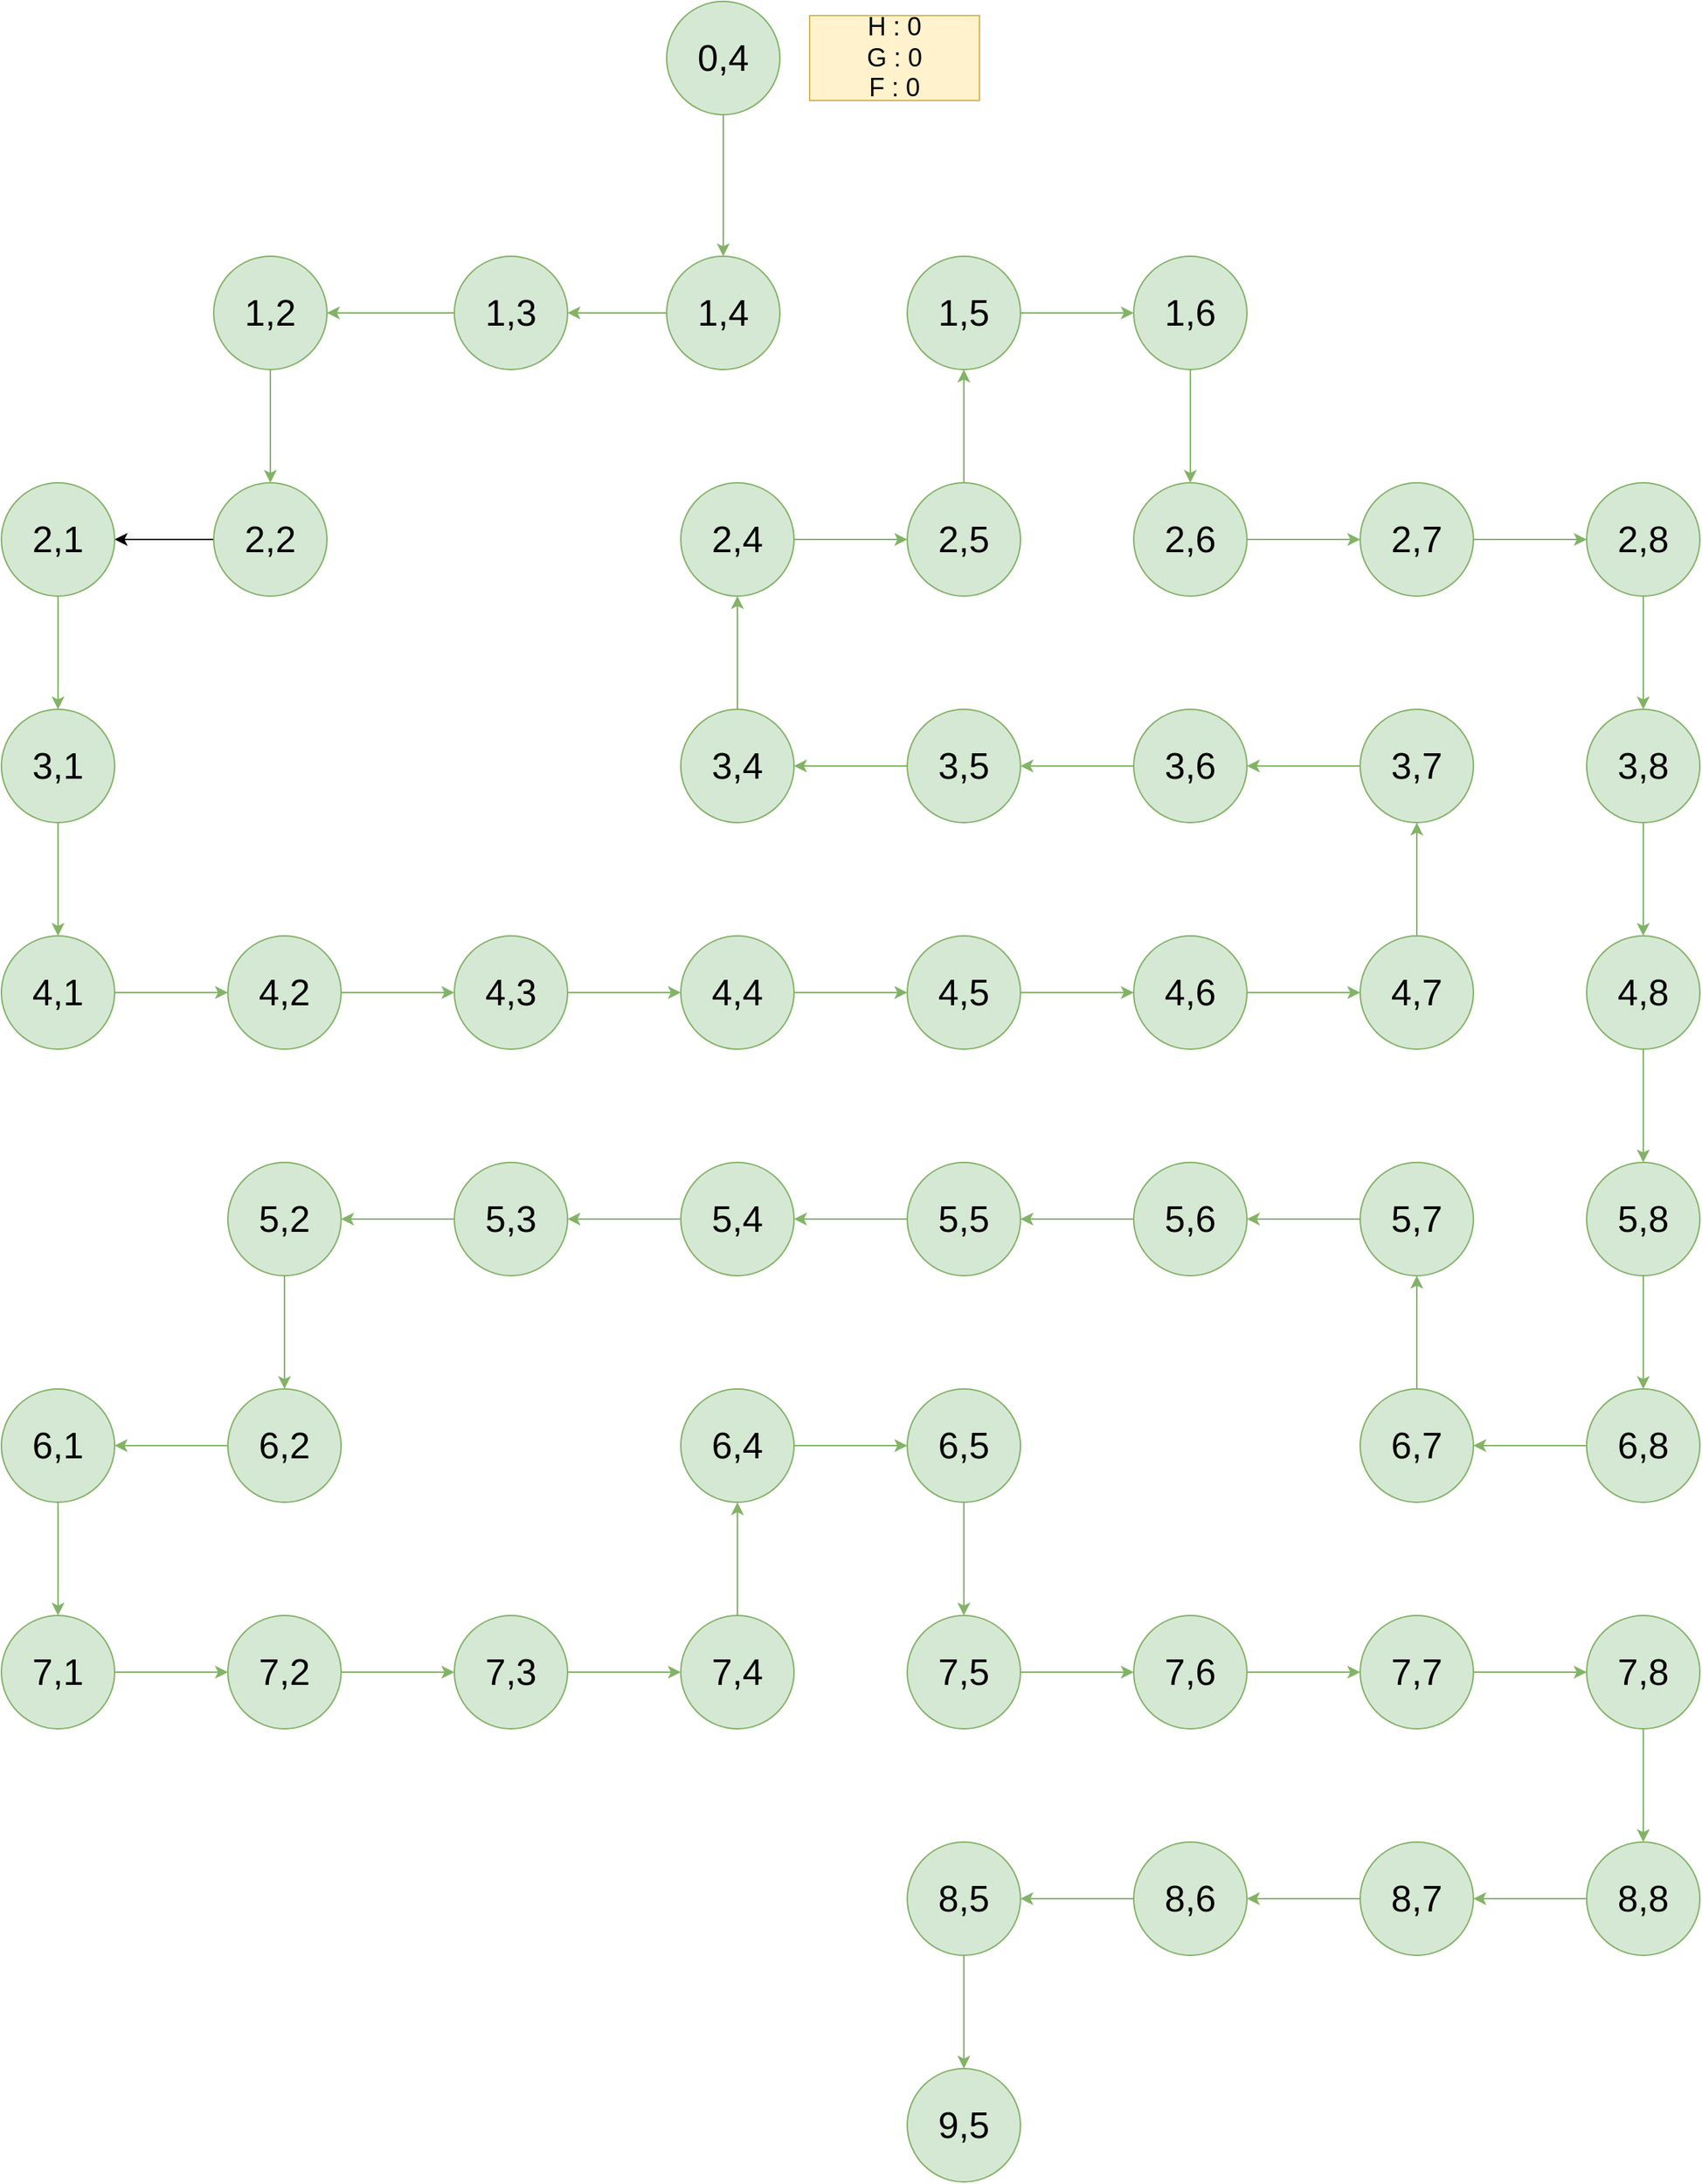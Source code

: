 <mxfile version="14.1.8" type="github"><diagram id="MVUu51VwT4jV0AyOeZ-b" name="Page-1"><mxGraphModel dx="2131" dy="744" grid="1" gridSize="10" guides="1" tooltips="1" connect="1" arrows="1" fold="1" page="1" pageScale="1" pageWidth="850" pageHeight="1100" math="0" shadow="0"><root><mxCell id="0"/><mxCell id="1" parent="0"/><mxCell id="xHh-u5cGhZwRa_CF-wc9-7" value="" style="edgeStyle=orthogonalEdgeStyle;rounded=0;orthogonalLoop=1;jettySize=auto;html=1;fillColor=#d5e8d4;strokeColor=#82b366;" edge="1" parent="1" source="xHh-u5cGhZwRa_CF-wc9-5" target="xHh-u5cGhZwRa_CF-wc9-6"><mxGeometry relative="1" as="geometry"/></mxCell><mxCell id="xHh-u5cGhZwRa_CF-wc9-5" value="&lt;font style=&quot;font-size: 26px&quot;&gt;0,4&lt;/font&gt;" style="ellipse;whiteSpace=wrap;html=1;aspect=fixed;fillColor=#d5e8d4;strokeColor=#82b366;" vertex="1" parent="1"><mxGeometry x="330" y="290" width="80" height="80" as="geometry"/></mxCell><mxCell id="xHh-u5cGhZwRa_CF-wc9-9" value="" style="edgeStyle=orthogonalEdgeStyle;rounded=0;orthogonalLoop=1;jettySize=auto;html=1;fillColor=#d5e8d4;strokeColor=#82b366;" edge="1" parent="1" source="xHh-u5cGhZwRa_CF-wc9-6" target="xHh-u5cGhZwRa_CF-wc9-8"><mxGeometry relative="1" as="geometry"/></mxCell><mxCell id="xHh-u5cGhZwRa_CF-wc9-6" value="&lt;font style=&quot;font-size: 26px&quot;&gt;1,4&lt;/font&gt;" style="ellipse;whiteSpace=wrap;html=1;aspect=fixed;fillColor=#d5e8d4;strokeColor=#82b366;" vertex="1" parent="1"><mxGeometry x="330" y="470" width="80" height="80" as="geometry"/></mxCell><mxCell id="xHh-u5cGhZwRa_CF-wc9-11" value="" style="edgeStyle=orthogonalEdgeStyle;rounded=0;orthogonalLoop=1;jettySize=auto;html=1;fillColor=#d5e8d4;strokeColor=#82b366;" edge="1" parent="1" source="xHh-u5cGhZwRa_CF-wc9-8" target="xHh-u5cGhZwRa_CF-wc9-10"><mxGeometry relative="1" as="geometry"/></mxCell><mxCell id="xHh-u5cGhZwRa_CF-wc9-8" value="&lt;font style=&quot;font-size: 26px&quot;&gt;1,3&lt;/font&gt;" style="ellipse;whiteSpace=wrap;html=1;aspect=fixed;fillColor=#d5e8d4;strokeColor=#82b366;" vertex="1" parent="1"><mxGeometry x="180" y="470" width="80" height="80" as="geometry"/></mxCell><mxCell id="xHh-u5cGhZwRa_CF-wc9-13" value="" style="edgeStyle=orthogonalEdgeStyle;rounded=0;orthogonalLoop=1;jettySize=auto;html=1;fillColor=#d5e8d4;strokeColor=#82b366;" edge="1" parent="1" source="xHh-u5cGhZwRa_CF-wc9-10" target="xHh-u5cGhZwRa_CF-wc9-12"><mxGeometry relative="1" as="geometry"/></mxCell><mxCell id="xHh-u5cGhZwRa_CF-wc9-10" value="&lt;font style=&quot;font-size: 26px&quot;&gt;1,2&lt;/font&gt;" style="ellipse;whiteSpace=wrap;html=1;aspect=fixed;fillColor=#d5e8d4;strokeColor=#82b366;" vertex="1" parent="1"><mxGeometry x="10" y="470" width="80" height="80" as="geometry"/></mxCell><mxCell id="xHh-u5cGhZwRa_CF-wc9-117" value="" style="edgeStyle=orthogonalEdgeStyle;rounded=0;orthogonalLoop=1;jettySize=auto;html=1;" edge="1" parent="1" source="xHh-u5cGhZwRa_CF-wc9-12" target="xHh-u5cGhZwRa_CF-wc9-17"><mxGeometry relative="1" as="geometry"/></mxCell><mxCell id="xHh-u5cGhZwRa_CF-wc9-12" value="&lt;font style=&quot;font-size: 26px&quot;&gt;2,2&lt;/font&gt;" style="ellipse;whiteSpace=wrap;html=1;aspect=fixed;fillColor=#d5e8d4;strokeColor=#82b366;" vertex="1" parent="1"><mxGeometry x="10" y="630" width="80" height="80" as="geometry"/></mxCell><mxCell id="xHh-u5cGhZwRa_CF-wc9-20" value="" style="edgeStyle=orthogonalEdgeStyle;rounded=0;orthogonalLoop=1;jettySize=auto;html=1;fillColor=#d5e8d4;strokeColor=#82b366;" edge="1" parent="1" source="xHh-u5cGhZwRa_CF-wc9-17" target="xHh-u5cGhZwRa_CF-wc9-19"><mxGeometry relative="1" as="geometry"/></mxCell><mxCell id="xHh-u5cGhZwRa_CF-wc9-17" value="&lt;font style=&quot;font-size: 26px&quot;&gt;2,1&lt;/font&gt;" style="ellipse;whiteSpace=wrap;html=1;aspect=fixed;fillColor=#d5e8d4;strokeColor=#82b366;" vertex="1" parent="1"><mxGeometry x="-140" y="630" width="80" height="80" as="geometry"/></mxCell><mxCell id="xHh-u5cGhZwRa_CF-wc9-22" value="" style="edgeStyle=orthogonalEdgeStyle;rounded=0;orthogonalLoop=1;jettySize=auto;html=1;fillColor=#d5e8d4;strokeColor=#82b366;" edge="1" parent="1" source="xHh-u5cGhZwRa_CF-wc9-19" target="xHh-u5cGhZwRa_CF-wc9-21"><mxGeometry relative="1" as="geometry"/></mxCell><mxCell id="xHh-u5cGhZwRa_CF-wc9-19" value="&lt;font style=&quot;font-size: 26px&quot;&gt;3,1&lt;/font&gt;" style="ellipse;whiteSpace=wrap;html=1;aspect=fixed;fillColor=#d5e8d4;strokeColor=#82b366;" vertex="1" parent="1"><mxGeometry x="-140" y="790" width="80" height="80" as="geometry"/></mxCell><mxCell id="xHh-u5cGhZwRa_CF-wc9-24" value="" style="edgeStyle=orthogonalEdgeStyle;rounded=0;orthogonalLoop=1;jettySize=auto;html=1;fillColor=#d5e8d4;strokeColor=#82b366;" edge="1" parent="1" source="xHh-u5cGhZwRa_CF-wc9-21" target="xHh-u5cGhZwRa_CF-wc9-23"><mxGeometry relative="1" as="geometry"/></mxCell><mxCell id="xHh-u5cGhZwRa_CF-wc9-21" value="&lt;font style=&quot;font-size: 26px&quot;&gt;4,1&lt;/font&gt;" style="ellipse;whiteSpace=wrap;html=1;aspect=fixed;fillColor=#d5e8d4;strokeColor=#82b366;" vertex="1" parent="1"><mxGeometry x="-140" y="950" width="80" height="80" as="geometry"/></mxCell><mxCell id="xHh-u5cGhZwRa_CF-wc9-26" value="" style="edgeStyle=orthogonalEdgeStyle;rounded=0;orthogonalLoop=1;jettySize=auto;html=1;fillColor=#d5e8d4;strokeColor=#82b366;" edge="1" parent="1" source="xHh-u5cGhZwRa_CF-wc9-23" target="xHh-u5cGhZwRa_CF-wc9-25"><mxGeometry relative="1" as="geometry"/></mxCell><mxCell id="xHh-u5cGhZwRa_CF-wc9-23" value="&lt;font style=&quot;font-size: 26px&quot;&gt;4,2&lt;/font&gt;" style="ellipse;whiteSpace=wrap;html=1;aspect=fixed;fillColor=#d5e8d4;strokeColor=#82b366;" vertex="1" parent="1"><mxGeometry x="20" y="950" width="80" height="80" as="geometry"/></mxCell><mxCell id="xHh-u5cGhZwRa_CF-wc9-28" value="" style="edgeStyle=orthogonalEdgeStyle;rounded=0;orthogonalLoop=1;jettySize=auto;html=1;fillColor=#d5e8d4;strokeColor=#82b366;" edge="1" parent="1" source="xHh-u5cGhZwRa_CF-wc9-25" target="xHh-u5cGhZwRa_CF-wc9-27"><mxGeometry relative="1" as="geometry"/></mxCell><mxCell id="xHh-u5cGhZwRa_CF-wc9-25" value="&lt;font style=&quot;font-size: 26px&quot;&gt;4,3&lt;/font&gt;" style="ellipse;whiteSpace=wrap;html=1;aspect=fixed;fillColor=#d5e8d4;strokeColor=#82b366;" vertex="1" parent="1"><mxGeometry x="180" y="950" width="80" height="80" as="geometry"/></mxCell><mxCell id="xHh-u5cGhZwRa_CF-wc9-30" value="" style="edgeStyle=orthogonalEdgeStyle;rounded=0;orthogonalLoop=1;jettySize=auto;html=1;fillColor=#d5e8d4;strokeColor=#82b366;" edge="1" parent="1" source="xHh-u5cGhZwRa_CF-wc9-27" target="xHh-u5cGhZwRa_CF-wc9-29"><mxGeometry relative="1" as="geometry"/></mxCell><mxCell id="xHh-u5cGhZwRa_CF-wc9-27" value="&lt;font style=&quot;font-size: 26px&quot;&gt;4,4&lt;/font&gt;" style="ellipse;whiteSpace=wrap;html=1;aspect=fixed;fillColor=#d5e8d4;strokeColor=#82b366;" vertex="1" parent="1"><mxGeometry x="340" y="950" width="80" height="80" as="geometry"/></mxCell><mxCell id="xHh-u5cGhZwRa_CF-wc9-32" value="" style="edgeStyle=orthogonalEdgeStyle;rounded=0;orthogonalLoop=1;jettySize=auto;html=1;fillColor=#d5e8d4;strokeColor=#82b366;" edge="1" parent="1" source="xHh-u5cGhZwRa_CF-wc9-29" target="xHh-u5cGhZwRa_CF-wc9-31"><mxGeometry relative="1" as="geometry"/></mxCell><mxCell id="xHh-u5cGhZwRa_CF-wc9-29" value="&lt;span style=&quot;font-size: 26px&quot;&gt;4,5&lt;/span&gt;" style="ellipse;whiteSpace=wrap;html=1;aspect=fixed;fillColor=#d5e8d4;strokeColor=#82b366;" vertex="1" parent="1"><mxGeometry x="500" y="950" width="80" height="80" as="geometry"/></mxCell><mxCell id="xHh-u5cGhZwRa_CF-wc9-34" value="" style="edgeStyle=orthogonalEdgeStyle;rounded=0;orthogonalLoop=1;jettySize=auto;html=1;fillColor=#d5e8d4;strokeColor=#82b366;" edge="1" parent="1" source="xHh-u5cGhZwRa_CF-wc9-31" target="xHh-u5cGhZwRa_CF-wc9-33"><mxGeometry relative="1" as="geometry"/></mxCell><mxCell id="xHh-u5cGhZwRa_CF-wc9-31" value="&lt;font style=&quot;font-size: 26px&quot;&gt;4,6&lt;/font&gt;" style="ellipse;whiteSpace=wrap;html=1;aspect=fixed;fillColor=#d5e8d4;strokeColor=#82b366;" vertex="1" parent="1"><mxGeometry x="660" y="950" width="80" height="80" as="geometry"/></mxCell><mxCell id="xHh-u5cGhZwRa_CF-wc9-36" value="" style="edgeStyle=orthogonalEdgeStyle;rounded=0;orthogonalLoop=1;jettySize=auto;html=1;fillColor=#d5e8d4;strokeColor=#82b366;" edge="1" parent="1" source="xHh-u5cGhZwRa_CF-wc9-33" target="xHh-u5cGhZwRa_CF-wc9-35"><mxGeometry relative="1" as="geometry"/></mxCell><mxCell id="xHh-u5cGhZwRa_CF-wc9-33" value="&lt;font style=&quot;font-size: 26px&quot;&gt;4,7&lt;/font&gt;" style="ellipse;whiteSpace=wrap;html=1;aspect=fixed;fillColor=#d5e8d4;strokeColor=#82b366;" vertex="1" parent="1"><mxGeometry x="820" y="950" width="80" height="80" as="geometry"/></mxCell><mxCell id="xHh-u5cGhZwRa_CF-wc9-38" value="" style="edgeStyle=orthogonalEdgeStyle;rounded=0;orthogonalLoop=1;jettySize=auto;html=1;fillColor=#d5e8d4;strokeColor=#82b366;" edge="1" parent="1" source="xHh-u5cGhZwRa_CF-wc9-35" target="xHh-u5cGhZwRa_CF-wc9-37"><mxGeometry relative="1" as="geometry"/></mxCell><mxCell id="xHh-u5cGhZwRa_CF-wc9-35" value="&lt;font style=&quot;font-size: 26px&quot;&gt;3,7&lt;/font&gt;" style="ellipse;whiteSpace=wrap;html=1;aspect=fixed;fillColor=#d5e8d4;strokeColor=#82b366;" vertex="1" parent="1"><mxGeometry x="820" y="790" width="80" height="80" as="geometry"/></mxCell><mxCell id="xHh-u5cGhZwRa_CF-wc9-40" value="" style="edgeStyle=orthogonalEdgeStyle;rounded=0;orthogonalLoop=1;jettySize=auto;html=1;fillColor=#d5e8d4;strokeColor=#82b366;" edge="1" parent="1" source="xHh-u5cGhZwRa_CF-wc9-37" target="xHh-u5cGhZwRa_CF-wc9-39"><mxGeometry relative="1" as="geometry"/></mxCell><mxCell id="xHh-u5cGhZwRa_CF-wc9-37" value="&lt;font style=&quot;font-size: 26px&quot;&gt;3,6&lt;/font&gt;" style="ellipse;whiteSpace=wrap;html=1;aspect=fixed;fillColor=#d5e8d4;strokeColor=#82b366;" vertex="1" parent="1"><mxGeometry x="660" y="790" width="80" height="80" as="geometry"/></mxCell><mxCell id="xHh-u5cGhZwRa_CF-wc9-42" value="" style="edgeStyle=orthogonalEdgeStyle;rounded=0;orthogonalLoop=1;jettySize=auto;html=1;fillColor=#d5e8d4;strokeColor=#82b366;" edge="1" parent="1" source="xHh-u5cGhZwRa_CF-wc9-39" target="xHh-u5cGhZwRa_CF-wc9-41"><mxGeometry relative="1" as="geometry"/></mxCell><mxCell id="xHh-u5cGhZwRa_CF-wc9-39" value="&lt;font style=&quot;font-size: 26px&quot;&gt;3,5&lt;/font&gt;" style="ellipse;whiteSpace=wrap;html=1;aspect=fixed;fillColor=#d5e8d4;strokeColor=#82b366;" vertex="1" parent="1"><mxGeometry x="500" y="790" width="80" height="80" as="geometry"/></mxCell><mxCell id="xHh-u5cGhZwRa_CF-wc9-44" value="" style="edgeStyle=orthogonalEdgeStyle;rounded=0;orthogonalLoop=1;jettySize=auto;html=1;fillColor=#d5e8d4;strokeColor=#82b366;" edge="1" parent="1" source="xHh-u5cGhZwRa_CF-wc9-41" target="xHh-u5cGhZwRa_CF-wc9-43"><mxGeometry relative="1" as="geometry"/></mxCell><mxCell id="xHh-u5cGhZwRa_CF-wc9-41" value="&lt;font style=&quot;font-size: 26px&quot;&gt;3,4&lt;/font&gt;" style="ellipse;whiteSpace=wrap;html=1;aspect=fixed;fillColor=#d5e8d4;strokeColor=#82b366;" vertex="1" parent="1"><mxGeometry x="340" y="790" width="80" height="80" as="geometry"/></mxCell><mxCell id="xHh-u5cGhZwRa_CF-wc9-46" value="" style="edgeStyle=orthogonalEdgeStyle;rounded=0;orthogonalLoop=1;jettySize=auto;html=1;fillColor=#d5e8d4;strokeColor=#82b366;" edge="1" parent="1" source="xHh-u5cGhZwRa_CF-wc9-43" target="xHh-u5cGhZwRa_CF-wc9-45"><mxGeometry relative="1" as="geometry"/></mxCell><mxCell id="xHh-u5cGhZwRa_CF-wc9-43" value="&lt;font style=&quot;font-size: 26px&quot;&gt;2,4&lt;/font&gt;" style="ellipse;whiteSpace=wrap;html=1;aspect=fixed;fillColor=#d5e8d4;strokeColor=#82b366;" vertex="1" parent="1"><mxGeometry x="340" y="630" width="80" height="80" as="geometry"/></mxCell><mxCell id="xHh-u5cGhZwRa_CF-wc9-48" value="" style="edgeStyle=orthogonalEdgeStyle;rounded=0;orthogonalLoop=1;jettySize=auto;html=1;fillColor=#d5e8d4;strokeColor=#82b366;" edge="1" parent="1" source="xHh-u5cGhZwRa_CF-wc9-45" target="xHh-u5cGhZwRa_CF-wc9-47"><mxGeometry relative="1" as="geometry"/></mxCell><mxCell id="xHh-u5cGhZwRa_CF-wc9-45" value="&lt;font style=&quot;font-size: 26px&quot;&gt;2,5&lt;/font&gt;" style="ellipse;whiteSpace=wrap;html=1;aspect=fixed;fillColor=#d5e8d4;strokeColor=#82b366;" vertex="1" parent="1"><mxGeometry x="500" y="630" width="80" height="80" as="geometry"/></mxCell><mxCell id="xHh-u5cGhZwRa_CF-wc9-52" value="" style="edgeStyle=orthogonalEdgeStyle;rounded=0;orthogonalLoop=1;jettySize=auto;html=1;fillColor=#d5e8d4;strokeColor=#82b366;" edge="1" parent="1" source="xHh-u5cGhZwRa_CF-wc9-47" target="xHh-u5cGhZwRa_CF-wc9-51"><mxGeometry relative="1" as="geometry"/></mxCell><mxCell id="xHh-u5cGhZwRa_CF-wc9-47" value="&lt;font style=&quot;font-size: 26px&quot;&gt;1,5&lt;/font&gt;" style="ellipse;whiteSpace=wrap;html=1;aspect=fixed;fillColor=#d5e8d4;strokeColor=#82b366;" vertex="1" parent="1"><mxGeometry x="500" y="470" width="80" height="80" as="geometry"/></mxCell><mxCell id="xHh-u5cGhZwRa_CF-wc9-54" value="" style="edgeStyle=orthogonalEdgeStyle;rounded=0;orthogonalLoop=1;jettySize=auto;html=1;fillColor=#d5e8d4;strokeColor=#82b366;" edge="1" parent="1" source="xHh-u5cGhZwRa_CF-wc9-51" target="xHh-u5cGhZwRa_CF-wc9-53"><mxGeometry relative="1" as="geometry"/></mxCell><mxCell id="xHh-u5cGhZwRa_CF-wc9-51" value="&lt;font style=&quot;font-size: 26px&quot;&gt;1,6&lt;/font&gt;" style="ellipse;whiteSpace=wrap;html=1;aspect=fixed;fillColor=#d5e8d4;strokeColor=#82b366;" vertex="1" parent="1"><mxGeometry x="660" y="470" width="80" height="80" as="geometry"/></mxCell><mxCell id="xHh-u5cGhZwRa_CF-wc9-56" value="" style="edgeStyle=orthogonalEdgeStyle;rounded=0;orthogonalLoop=1;jettySize=auto;html=1;fillColor=#d5e8d4;strokeColor=#82b366;" edge="1" parent="1" source="xHh-u5cGhZwRa_CF-wc9-53" target="xHh-u5cGhZwRa_CF-wc9-55"><mxGeometry relative="1" as="geometry"/></mxCell><mxCell id="xHh-u5cGhZwRa_CF-wc9-53" value="&lt;font style=&quot;font-size: 26px&quot;&gt;2,6&lt;/font&gt;" style="ellipse;whiteSpace=wrap;html=1;aspect=fixed;fillColor=#d5e8d4;strokeColor=#82b366;" vertex="1" parent="1"><mxGeometry x="660" y="630" width="80" height="80" as="geometry"/></mxCell><mxCell id="xHh-u5cGhZwRa_CF-wc9-58" value="" style="edgeStyle=orthogonalEdgeStyle;rounded=0;orthogonalLoop=1;jettySize=auto;html=1;fillColor=#d5e8d4;strokeColor=#82b366;" edge="1" parent="1" source="xHh-u5cGhZwRa_CF-wc9-55" target="xHh-u5cGhZwRa_CF-wc9-57"><mxGeometry relative="1" as="geometry"/></mxCell><mxCell id="xHh-u5cGhZwRa_CF-wc9-55" value="&lt;font style=&quot;font-size: 26px&quot;&gt;2,7&lt;/font&gt;" style="ellipse;whiteSpace=wrap;html=1;aspect=fixed;fillColor=#d5e8d4;strokeColor=#82b366;" vertex="1" parent="1"><mxGeometry x="820" y="630" width="80" height="80" as="geometry"/></mxCell><mxCell id="xHh-u5cGhZwRa_CF-wc9-60" value="" style="edgeStyle=orthogonalEdgeStyle;rounded=0;orthogonalLoop=1;jettySize=auto;html=1;fillColor=#d5e8d4;strokeColor=#82b366;" edge="1" parent="1" source="xHh-u5cGhZwRa_CF-wc9-57" target="xHh-u5cGhZwRa_CF-wc9-59"><mxGeometry relative="1" as="geometry"/></mxCell><mxCell id="xHh-u5cGhZwRa_CF-wc9-57" value="&lt;font style=&quot;font-size: 26px&quot;&gt;2,8&lt;/font&gt;" style="ellipse;whiteSpace=wrap;html=1;aspect=fixed;fillColor=#d5e8d4;strokeColor=#82b366;" vertex="1" parent="1"><mxGeometry x="980" y="630" width="80" height="80" as="geometry"/></mxCell><mxCell id="xHh-u5cGhZwRa_CF-wc9-62" value="" style="edgeStyle=orthogonalEdgeStyle;rounded=0;orthogonalLoop=1;jettySize=auto;html=1;fillColor=#d5e8d4;strokeColor=#82b366;" edge="1" parent="1" source="xHh-u5cGhZwRa_CF-wc9-59" target="xHh-u5cGhZwRa_CF-wc9-61"><mxGeometry relative="1" as="geometry"/></mxCell><mxCell id="xHh-u5cGhZwRa_CF-wc9-59" value="&lt;font style=&quot;font-size: 26px&quot;&gt;3,8&lt;/font&gt;" style="ellipse;whiteSpace=wrap;html=1;aspect=fixed;fillColor=#d5e8d4;strokeColor=#82b366;" vertex="1" parent="1"><mxGeometry x="980" y="790" width="80" height="80" as="geometry"/></mxCell><mxCell id="xHh-u5cGhZwRa_CF-wc9-64" value="" style="edgeStyle=orthogonalEdgeStyle;rounded=0;orthogonalLoop=1;jettySize=auto;html=1;fillColor=#d5e8d4;strokeColor=#82b366;" edge="1" parent="1" source="xHh-u5cGhZwRa_CF-wc9-61" target="xHh-u5cGhZwRa_CF-wc9-63"><mxGeometry relative="1" as="geometry"/></mxCell><mxCell id="xHh-u5cGhZwRa_CF-wc9-61" value="&lt;font style=&quot;font-size: 26px&quot;&gt;4,8&lt;/font&gt;" style="ellipse;whiteSpace=wrap;html=1;aspect=fixed;fillColor=#d5e8d4;strokeColor=#82b366;" vertex="1" parent="1"><mxGeometry x="980" y="950" width="80" height="80" as="geometry"/></mxCell><mxCell id="xHh-u5cGhZwRa_CF-wc9-66" value="" style="edgeStyle=orthogonalEdgeStyle;rounded=0;orthogonalLoop=1;jettySize=auto;html=1;fillColor=#d5e8d4;strokeColor=#82b366;" edge="1" parent="1" source="xHh-u5cGhZwRa_CF-wc9-63" target="xHh-u5cGhZwRa_CF-wc9-65"><mxGeometry relative="1" as="geometry"/></mxCell><mxCell id="xHh-u5cGhZwRa_CF-wc9-63" value="&lt;font style=&quot;font-size: 26px&quot;&gt;5,8&lt;/font&gt;" style="ellipse;whiteSpace=wrap;html=1;aspect=fixed;fillColor=#d5e8d4;strokeColor=#82b366;" vertex="1" parent="1"><mxGeometry x="980" y="1110" width="80" height="80" as="geometry"/></mxCell><mxCell id="xHh-u5cGhZwRa_CF-wc9-68" value="" style="edgeStyle=orthogonalEdgeStyle;rounded=0;orthogonalLoop=1;jettySize=auto;html=1;fillColor=#d5e8d4;strokeColor=#82b366;" edge="1" parent="1" source="xHh-u5cGhZwRa_CF-wc9-65" target="xHh-u5cGhZwRa_CF-wc9-67"><mxGeometry relative="1" as="geometry"/></mxCell><mxCell id="xHh-u5cGhZwRa_CF-wc9-65" value="&lt;font style=&quot;font-size: 26px&quot;&gt;6,8&lt;/font&gt;" style="ellipse;whiteSpace=wrap;html=1;aspect=fixed;fillColor=#d5e8d4;strokeColor=#82b366;" vertex="1" parent="1"><mxGeometry x="980" y="1270" width="80" height="80" as="geometry"/></mxCell><mxCell id="xHh-u5cGhZwRa_CF-wc9-70" value="" style="edgeStyle=orthogonalEdgeStyle;rounded=0;orthogonalLoop=1;jettySize=auto;html=1;fillColor=#d5e8d4;strokeColor=#82b366;" edge="1" parent="1" source="xHh-u5cGhZwRa_CF-wc9-67" target="xHh-u5cGhZwRa_CF-wc9-69"><mxGeometry relative="1" as="geometry"/></mxCell><mxCell id="xHh-u5cGhZwRa_CF-wc9-67" value="&lt;font style=&quot;font-size: 26px&quot;&gt;6,7&lt;/font&gt;" style="ellipse;whiteSpace=wrap;html=1;aspect=fixed;fillColor=#d5e8d4;strokeColor=#82b366;" vertex="1" parent="1"><mxGeometry x="820" y="1270" width="80" height="80" as="geometry"/></mxCell><mxCell id="xHh-u5cGhZwRa_CF-wc9-72" value="" style="edgeStyle=orthogonalEdgeStyle;rounded=0;orthogonalLoop=1;jettySize=auto;html=1;fillColor=#d5e8d4;strokeColor=#82b366;" edge="1" parent="1" source="xHh-u5cGhZwRa_CF-wc9-69" target="xHh-u5cGhZwRa_CF-wc9-71"><mxGeometry relative="1" as="geometry"/></mxCell><mxCell id="xHh-u5cGhZwRa_CF-wc9-69" value="&lt;font style=&quot;font-size: 26px&quot;&gt;5,7&lt;/font&gt;" style="ellipse;whiteSpace=wrap;html=1;aspect=fixed;fillColor=#d5e8d4;strokeColor=#82b366;" vertex="1" parent="1"><mxGeometry x="820" y="1110" width="80" height="80" as="geometry"/></mxCell><mxCell id="xHh-u5cGhZwRa_CF-wc9-74" value="" style="edgeStyle=orthogonalEdgeStyle;rounded=0;orthogonalLoop=1;jettySize=auto;html=1;fillColor=#d5e8d4;strokeColor=#82b366;" edge="1" parent="1" source="xHh-u5cGhZwRa_CF-wc9-71" target="xHh-u5cGhZwRa_CF-wc9-73"><mxGeometry relative="1" as="geometry"/></mxCell><mxCell id="xHh-u5cGhZwRa_CF-wc9-71" value="&lt;font style=&quot;font-size: 26px&quot;&gt;5,6&lt;/font&gt;" style="ellipse;whiteSpace=wrap;html=1;aspect=fixed;fillColor=#d5e8d4;strokeColor=#82b366;" vertex="1" parent="1"><mxGeometry x="660" y="1110" width="80" height="80" as="geometry"/></mxCell><mxCell id="xHh-u5cGhZwRa_CF-wc9-76" value="" style="edgeStyle=orthogonalEdgeStyle;rounded=0;orthogonalLoop=1;jettySize=auto;html=1;fillColor=#d5e8d4;strokeColor=#82b366;" edge="1" parent="1" source="xHh-u5cGhZwRa_CF-wc9-73" target="xHh-u5cGhZwRa_CF-wc9-75"><mxGeometry relative="1" as="geometry"/></mxCell><mxCell id="xHh-u5cGhZwRa_CF-wc9-73" value="&lt;font style=&quot;font-size: 26px&quot;&gt;5,5&lt;/font&gt;" style="ellipse;whiteSpace=wrap;html=1;aspect=fixed;fillColor=#d5e8d4;strokeColor=#82b366;" vertex="1" parent="1"><mxGeometry x="500" y="1110" width="80" height="80" as="geometry"/></mxCell><mxCell id="xHh-u5cGhZwRa_CF-wc9-78" value="" style="edgeStyle=orthogonalEdgeStyle;rounded=0;orthogonalLoop=1;jettySize=auto;html=1;fillColor=#d5e8d4;strokeColor=#82b366;" edge="1" parent="1" source="xHh-u5cGhZwRa_CF-wc9-75" target="xHh-u5cGhZwRa_CF-wc9-77"><mxGeometry relative="1" as="geometry"/></mxCell><mxCell id="xHh-u5cGhZwRa_CF-wc9-75" value="&lt;font style=&quot;font-size: 26px&quot;&gt;5,4&lt;/font&gt;" style="ellipse;whiteSpace=wrap;html=1;aspect=fixed;fillColor=#d5e8d4;strokeColor=#82b366;" vertex="1" parent="1"><mxGeometry x="340" y="1110" width="80" height="80" as="geometry"/></mxCell><mxCell id="xHh-u5cGhZwRa_CF-wc9-80" value="" style="edgeStyle=orthogonalEdgeStyle;rounded=0;orthogonalLoop=1;jettySize=auto;html=1;fillColor=#d5e8d4;strokeColor=#82b366;" edge="1" parent="1" source="xHh-u5cGhZwRa_CF-wc9-77" target="xHh-u5cGhZwRa_CF-wc9-79"><mxGeometry relative="1" as="geometry"/></mxCell><mxCell id="xHh-u5cGhZwRa_CF-wc9-77" value="&lt;font style=&quot;font-size: 26px&quot;&gt;5,3&lt;/font&gt;" style="ellipse;whiteSpace=wrap;html=1;aspect=fixed;fillColor=#d5e8d4;strokeColor=#82b366;" vertex="1" parent="1"><mxGeometry x="180" y="1110" width="80" height="80" as="geometry"/></mxCell><mxCell id="xHh-u5cGhZwRa_CF-wc9-82" value="" style="edgeStyle=orthogonalEdgeStyle;rounded=0;orthogonalLoop=1;jettySize=auto;html=1;fillColor=#d5e8d4;strokeColor=#82b366;" edge="1" parent="1" source="xHh-u5cGhZwRa_CF-wc9-79" target="xHh-u5cGhZwRa_CF-wc9-81"><mxGeometry relative="1" as="geometry"/></mxCell><mxCell id="xHh-u5cGhZwRa_CF-wc9-79" value="&lt;font style=&quot;font-size: 26px&quot;&gt;5,2&lt;/font&gt;" style="ellipse;whiteSpace=wrap;html=1;aspect=fixed;fillColor=#d5e8d4;strokeColor=#82b366;" vertex="1" parent="1"><mxGeometry x="20" y="1110" width="80" height="80" as="geometry"/></mxCell><mxCell id="xHh-u5cGhZwRa_CF-wc9-84" value="" style="edgeStyle=orthogonalEdgeStyle;rounded=0;orthogonalLoop=1;jettySize=auto;html=1;fillColor=#d5e8d4;strokeColor=#82b366;" edge="1" parent="1" source="xHh-u5cGhZwRa_CF-wc9-81" target="xHh-u5cGhZwRa_CF-wc9-83"><mxGeometry relative="1" as="geometry"/></mxCell><mxCell id="xHh-u5cGhZwRa_CF-wc9-81" value="&lt;font style=&quot;font-size: 26px&quot;&gt;6,2&lt;/font&gt;" style="ellipse;whiteSpace=wrap;html=1;aspect=fixed;fillColor=#d5e8d4;strokeColor=#82b366;" vertex="1" parent="1"><mxGeometry x="20" y="1270" width="80" height="80" as="geometry"/></mxCell><mxCell id="xHh-u5cGhZwRa_CF-wc9-86" value="" style="edgeStyle=orthogonalEdgeStyle;rounded=0;orthogonalLoop=1;jettySize=auto;html=1;fillColor=#d5e8d4;strokeColor=#82b366;" edge="1" parent="1" source="xHh-u5cGhZwRa_CF-wc9-83" target="xHh-u5cGhZwRa_CF-wc9-85"><mxGeometry relative="1" as="geometry"/></mxCell><mxCell id="xHh-u5cGhZwRa_CF-wc9-83" value="&lt;font style=&quot;font-size: 26px&quot;&gt;6,1&lt;/font&gt;" style="ellipse;whiteSpace=wrap;html=1;aspect=fixed;fillColor=#d5e8d4;strokeColor=#82b366;" vertex="1" parent="1"><mxGeometry x="-140" y="1270" width="80" height="80" as="geometry"/></mxCell><mxCell id="xHh-u5cGhZwRa_CF-wc9-88" value="" style="edgeStyle=orthogonalEdgeStyle;rounded=0;orthogonalLoop=1;jettySize=auto;html=1;fillColor=#d5e8d4;strokeColor=#82b366;" edge="1" parent="1" source="xHh-u5cGhZwRa_CF-wc9-85" target="xHh-u5cGhZwRa_CF-wc9-87"><mxGeometry relative="1" as="geometry"/></mxCell><mxCell id="xHh-u5cGhZwRa_CF-wc9-85" value="&lt;font style=&quot;font-size: 26px&quot;&gt;7,1&lt;/font&gt;" style="ellipse;whiteSpace=wrap;html=1;aspect=fixed;fillColor=#d5e8d4;strokeColor=#82b366;" vertex="1" parent="1"><mxGeometry x="-140" y="1430" width="80" height="80" as="geometry"/></mxCell><mxCell id="xHh-u5cGhZwRa_CF-wc9-90" value="" style="edgeStyle=orthogonalEdgeStyle;rounded=0;orthogonalLoop=1;jettySize=auto;html=1;fillColor=#d5e8d4;strokeColor=#82b366;" edge="1" parent="1" source="xHh-u5cGhZwRa_CF-wc9-87" target="xHh-u5cGhZwRa_CF-wc9-89"><mxGeometry relative="1" as="geometry"/></mxCell><mxCell id="xHh-u5cGhZwRa_CF-wc9-87" value="&lt;font style=&quot;font-size: 26px&quot;&gt;7,2&lt;/font&gt;" style="ellipse;whiteSpace=wrap;html=1;aspect=fixed;fillColor=#d5e8d4;strokeColor=#82b366;" vertex="1" parent="1"><mxGeometry x="20" y="1430" width="80" height="80" as="geometry"/></mxCell><mxCell id="xHh-u5cGhZwRa_CF-wc9-92" value="" style="edgeStyle=orthogonalEdgeStyle;rounded=0;orthogonalLoop=1;jettySize=auto;html=1;fillColor=#d5e8d4;strokeColor=#82b366;" edge="1" parent="1" source="xHh-u5cGhZwRa_CF-wc9-89" target="xHh-u5cGhZwRa_CF-wc9-91"><mxGeometry relative="1" as="geometry"/></mxCell><mxCell id="xHh-u5cGhZwRa_CF-wc9-89" value="&lt;font style=&quot;font-size: 26px&quot;&gt;7,3&lt;/font&gt;" style="ellipse;whiteSpace=wrap;html=1;aspect=fixed;fillColor=#d5e8d4;strokeColor=#82b366;" vertex="1" parent="1"><mxGeometry x="180" y="1430" width="80" height="80" as="geometry"/></mxCell><mxCell id="xHh-u5cGhZwRa_CF-wc9-96" value="" style="edgeStyle=orthogonalEdgeStyle;rounded=0;orthogonalLoop=1;jettySize=auto;html=1;fillColor=#d5e8d4;strokeColor=#82b366;" edge="1" parent="1" source="xHh-u5cGhZwRa_CF-wc9-91" target="xHh-u5cGhZwRa_CF-wc9-95"><mxGeometry relative="1" as="geometry"/></mxCell><mxCell id="xHh-u5cGhZwRa_CF-wc9-91" value="&lt;font style=&quot;font-size: 26px&quot;&gt;7,4&lt;/font&gt;" style="ellipse;whiteSpace=wrap;html=1;aspect=fixed;fillColor=#d5e8d4;strokeColor=#82b366;" vertex="1" parent="1"><mxGeometry x="340" y="1430" width="80" height="80" as="geometry"/></mxCell><mxCell id="xHh-u5cGhZwRa_CF-wc9-98" value="" style="edgeStyle=orthogonalEdgeStyle;rounded=0;orthogonalLoop=1;jettySize=auto;html=1;fillColor=#d5e8d4;strokeColor=#82b366;" edge="1" parent="1" source="xHh-u5cGhZwRa_CF-wc9-95" target="xHh-u5cGhZwRa_CF-wc9-97"><mxGeometry relative="1" as="geometry"/></mxCell><mxCell id="xHh-u5cGhZwRa_CF-wc9-95" value="&lt;font style=&quot;font-size: 26px&quot;&gt;6,4&lt;/font&gt;" style="ellipse;whiteSpace=wrap;html=1;aspect=fixed;fillColor=#d5e8d4;strokeColor=#82b366;" vertex="1" parent="1"><mxGeometry x="340" y="1270" width="80" height="80" as="geometry"/></mxCell><mxCell id="xHh-u5cGhZwRa_CF-wc9-100" value="" style="edgeStyle=orthogonalEdgeStyle;rounded=0;orthogonalLoop=1;jettySize=auto;html=1;fillColor=#d5e8d4;strokeColor=#82b366;" edge="1" parent="1" source="xHh-u5cGhZwRa_CF-wc9-97" target="xHh-u5cGhZwRa_CF-wc9-99"><mxGeometry relative="1" as="geometry"/></mxCell><mxCell id="xHh-u5cGhZwRa_CF-wc9-97" value="&lt;font style=&quot;font-size: 26px&quot;&gt;6,5&lt;/font&gt;" style="ellipse;whiteSpace=wrap;html=1;aspect=fixed;fillColor=#d5e8d4;strokeColor=#82b366;" vertex="1" parent="1"><mxGeometry x="500" y="1270" width="80" height="80" as="geometry"/></mxCell><mxCell id="xHh-u5cGhZwRa_CF-wc9-102" value="" style="edgeStyle=orthogonalEdgeStyle;rounded=0;orthogonalLoop=1;jettySize=auto;html=1;fillColor=#d5e8d4;strokeColor=#82b366;" edge="1" parent="1" source="xHh-u5cGhZwRa_CF-wc9-99" target="xHh-u5cGhZwRa_CF-wc9-101"><mxGeometry relative="1" as="geometry"/></mxCell><mxCell id="xHh-u5cGhZwRa_CF-wc9-99" value="&lt;font style=&quot;font-size: 26px&quot;&gt;7,5&lt;/font&gt;" style="ellipse;whiteSpace=wrap;html=1;aspect=fixed;fillColor=#d5e8d4;strokeColor=#82b366;" vertex="1" parent="1"><mxGeometry x="500" y="1430" width="80" height="80" as="geometry"/></mxCell><mxCell id="xHh-u5cGhZwRa_CF-wc9-104" value="" style="edgeStyle=orthogonalEdgeStyle;rounded=0;orthogonalLoop=1;jettySize=auto;html=1;fillColor=#d5e8d4;strokeColor=#82b366;" edge="1" parent="1" source="xHh-u5cGhZwRa_CF-wc9-101" target="xHh-u5cGhZwRa_CF-wc9-103"><mxGeometry relative="1" as="geometry"/></mxCell><mxCell id="xHh-u5cGhZwRa_CF-wc9-101" value="&lt;font style=&quot;font-size: 26px&quot;&gt;7,6&lt;/font&gt;" style="ellipse;whiteSpace=wrap;html=1;aspect=fixed;fillColor=#d5e8d4;strokeColor=#82b366;" vertex="1" parent="1"><mxGeometry x="660" y="1430" width="80" height="80" as="geometry"/></mxCell><mxCell id="xHh-u5cGhZwRa_CF-wc9-106" value="" style="edgeStyle=orthogonalEdgeStyle;rounded=0;orthogonalLoop=1;jettySize=auto;html=1;fillColor=#d5e8d4;strokeColor=#82b366;" edge="1" parent="1" source="xHh-u5cGhZwRa_CF-wc9-103" target="xHh-u5cGhZwRa_CF-wc9-105"><mxGeometry relative="1" as="geometry"/></mxCell><mxCell id="xHh-u5cGhZwRa_CF-wc9-103" value="&lt;font style=&quot;font-size: 26px&quot;&gt;7,7&lt;/font&gt;" style="ellipse;whiteSpace=wrap;html=1;aspect=fixed;fillColor=#d5e8d4;strokeColor=#82b366;" vertex="1" parent="1"><mxGeometry x="820" y="1430" width="80" height="80" as="geometry"/></mxCell><mxCell id="xHh-u5cGhZwRa_CF-wc9-108" value="" style="edgeStyle=orthogonalEdgeStyle;rounded=0;orthogonalLoop=1;jettySize=auto;html=1;fillColor=#d5e8d4;strokeColor=#82b366;" edge="1" parent="1" source="xHh-u5cGhZwRa_CF-wc9-105" target="xHh-u5cGhZwRa_CF-wc9-107"><mxGeometry relative="1" as="geometry"/></mxCell><mxCell id="xHh-u5cGhZwRa_CF-wc9-105" value="&lt;font style=&quot;font-size: 26px&quot;&gt;7,8&lt;/font&gt;" style="ellipse;whiteSpace=wrap;html=1;aspect=fixed;fillColor=#d5e8d4;strokeColor=#82b366;" vertex="1" parent="1"><mxGeometry x="980" y="1430" width="80" height="80" as="geometry"/></mxCell><mxCell id="xHh-u5cGhZwRa_CF-wc9-110" value="" style="edgeStyle=orthogonalEdgeStyle;rounded=0;orthogonalLoop=1;jettySize=auto;html=1;fillColor=#d5e8d4;strokeColor=#82b366;" edge="1" parent="1" source="xHh-u5cGhZwRa_CF-wc9-107" target="xHh-u5cGhZwRa_CF-wc9-109"><mxGeometry relative="1" as="geometry"/></mxCell><mxCell id="xHh-u5cGhZwRa_CF-wc9-107" value="&lt;font style=&quot;font-size: 26px&quot;&gt;8,8&lt;/font&gt;" style="ellipse;whiteSpace=wrap;html=1;aspect=fixed;fillColor=#d5e8d4;strokeColor=#82b366;" vertex="1" parent="1"><mxGeometry x="980" y="1590" width="80" height="80" as="geometry"/></mxCell><mxCell id="xHh-u5cGhZwRa_CF-wc9-112" value="" style="edgeStyle=orthogonalEdgeStyle;rounded=0;orthogonalLoop=1;jettySize=auto;html=1;fillColor=#d5e8d4;strokeColor=#82b366;" edge="1" parent="1" source="xHh-u5cGhZwRa_CF-wc9-109" target="xHh-u5cGhZwRa_CF-wc9-111"><mxGeometry relative="1" as="geometry"/></mxCell><mxCell id="xHh-u5cGhZwRa_CF-wc9-109" value="&lt;font style=&quot;font-size: 26px&quot;&gt;8,7&lt;/font&gt;" style="ellipse;whiteSpace=wrap;html=1;aspect=fixed;fillColor=#d5e8d4;strokeColor=#82b366;" vertex="1" parent="1"><mxGeometry x="820" y="1590" width="80" height="80" as="geometry"/></mxCell><mxCell id="xHh-u5cGhZwRa_CF-wc9-114" value="" style="edgeStyle=orthogonalEdgeStyle;rounded=0;orthogonalLoop=1;jettySize=auto;html=1;fillColor=#d5e8d4;strokeColor=#82b366;" edge="1" parent="1" source="xHh-u5cGhZwRa_CF-wc9-111" target="xHh-u5cGhZwRa_CF-wc9-113"><mxGeometry relative="1" as="geometry"/></mxCell><mxCell id="xHh-u5cGhZwRa_CF-wc9-111" value="&lt;font style=&quot;font-size: 26px&quot;&gt;8,6&lt;/font&gt;" style="ellipse;whiteSpace=wrap;html=1;aspect=fixed;fillColor=#d5e8d4;strokeColor=#82b366;" vertex="1" parent="1"><mxGeometry x="660" y="1590" width="80" height="80" as="geometry"/></mxCell><mxCell id="xHh-u5cGhZwRa_CF-wc9-116" value="" style="edgeStyle=orthogonalEdgeStyle;rounded=0;orthogonalLoop=1;jettySize=auto;html=1;fillColor=#d5e8d4;strokeColor=#82b366;" edge="1" parent="1" source="xHh-u5cGhZwRa_CF-wc9-113" target="xHh-u5cGhZwRa_CF-wc9-115"><mxGeometry relative="1" as="geometry"/></mxCell><mxCell id="xHh-u5cGhZwRa_CF-wc9-113" value="&lt;font style=&quot;font-size: 26px&quot;&gt;8,5&lt;/font&gt;" style="ellipse;whiteSpace=wrap;html=1;aspect=fixed;fillColor=#d5e8d4;strokeColor=#82b366;" vertex="1" parent="1"><mxGeometry x="500" y="1590" width="80" height="80" as="geometry"/></mxCell><mxCell id="xHh-u5cGhZwRa_CF-wc9-115" value="&lt;font style=&quot;font-size: 26px&quot;&gt;9,5&lt;/font&gt;" style="ellipse;whiteSpace=wrap;html=1;aspect=fixed;fillColor=#d5e8d4;strokeColor=#82b366;" vertex="1" parent="1"><mxGeometry x="500" y="1750" width="80" height="80" as="geometry"/></mxCell><mxCell id="xHh-u5cGhZwRa_CF-wc9-118" value="&lt;font style=&quot;font-size: 18px&quot;&gt;H : 0&lt;br&gt;G : 0&lt;br&gt;F : 0&lt;/font&gt;" style="rounded=0;whiteSpace=wrap;html=1;fillColor=#fff2cc;strokeColor=#d6b656;" vertex="1" parent="1"><mxGeometry x="431" y="300" width="120" height="60" as="geometry"/></mxCell></root></mxGraphModel></diagram></mxfile>